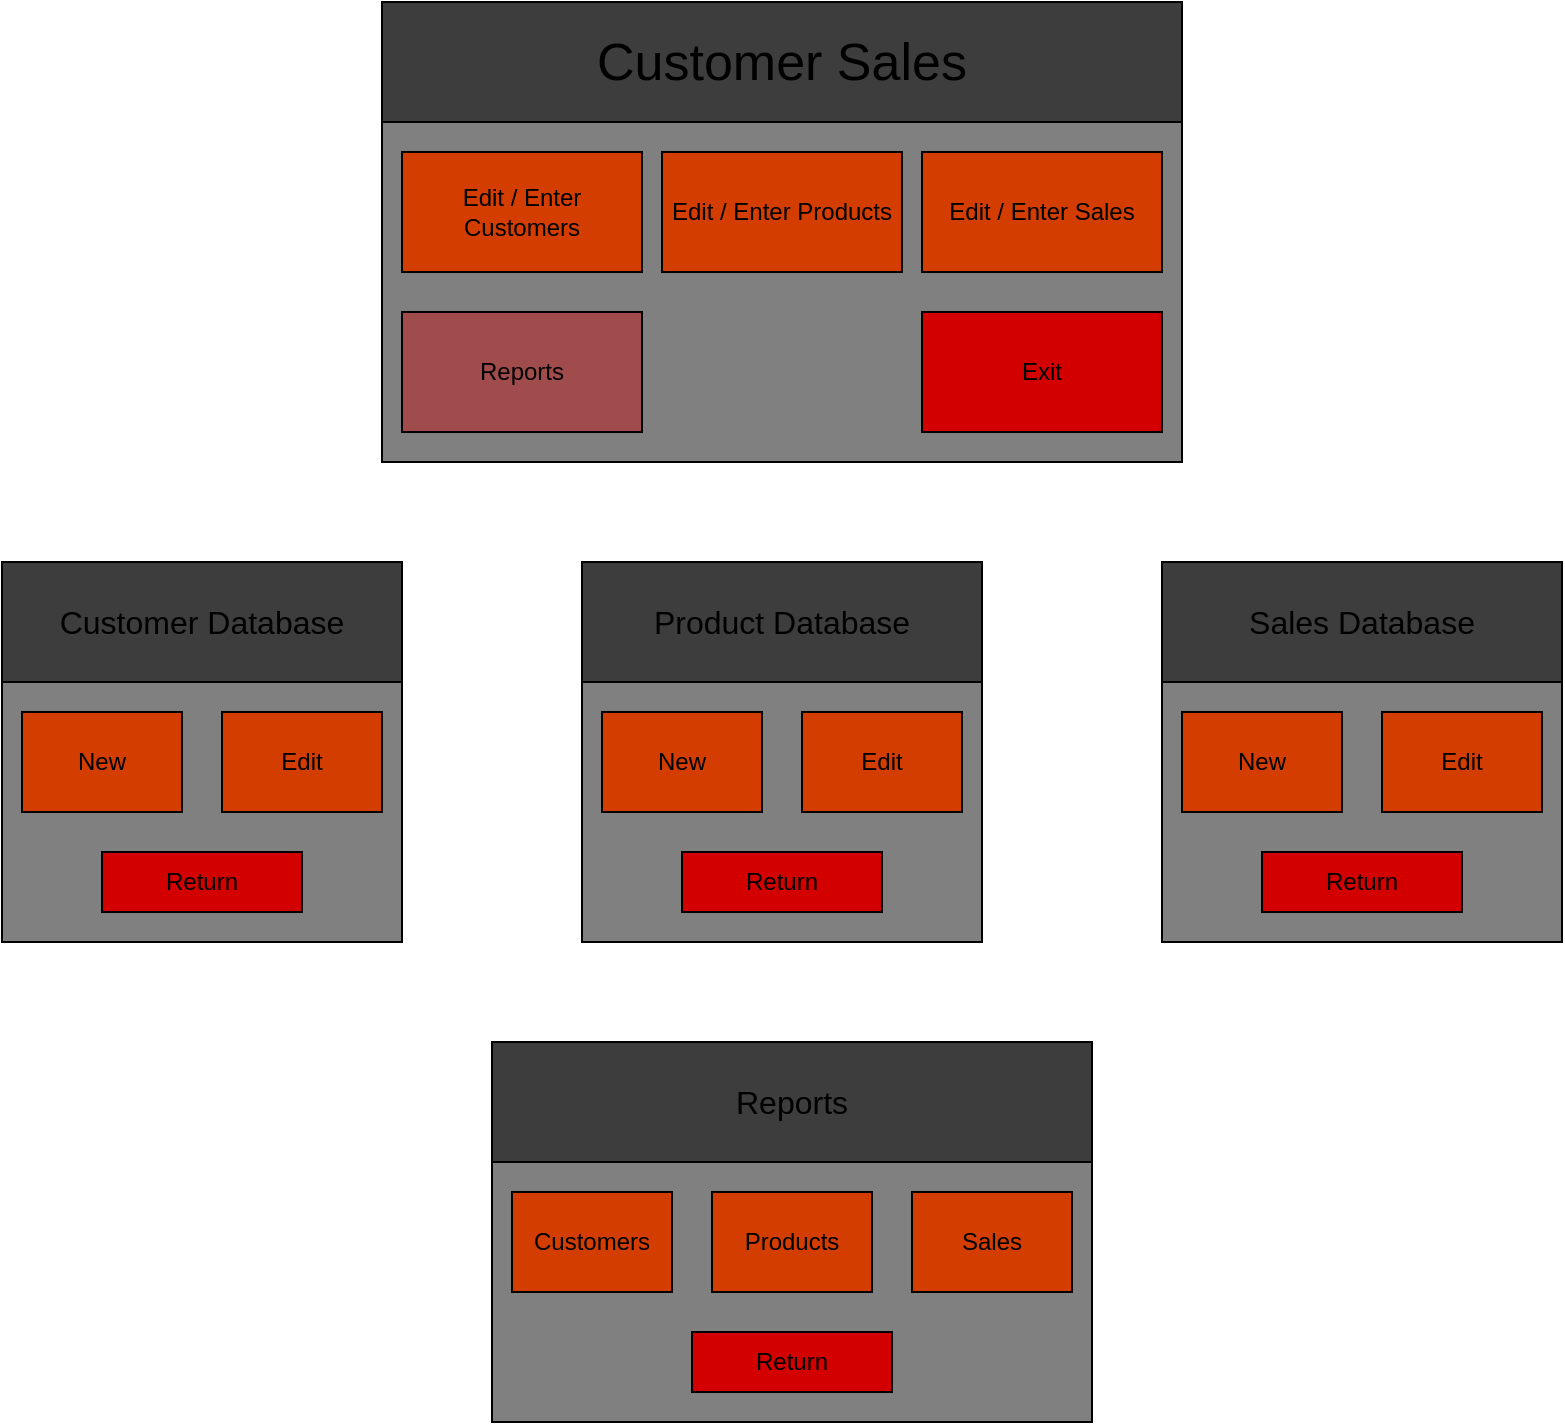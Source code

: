 <mxfile version="14.9.6" type="device"><diagram id="0bgC2i9gYUziLeKzmZqb" name="Page-1"><mxGraphModel dx="868" dy="510" grid="1" gridSize="10" guides="1" tooltips="1" connect="1" arrows="1" fold="1" page="1" pageScale="1" pageWidth="850" pageHeight="1100" background="none" math="0" shadow="0"><root><mxCell id="0"/><mxCell id="1" parent="0"/><mxCell id="SWiy3mfXILLTWg3JHDC7-1" value="" style="rounded=0;whiteSpace=wrap;html=1;fillColor=#808080;" parent="1" vertex="1"><mxGeometry x="220" width="400" height="230" as="geometry"/></mxCell><mxCell id="SWiy3mfXILLTWg3JHDC7-3" value="&lt;font style=&quot;font-size: 26px&quot;&gt;Customer Sales&lt;/font&gt;" style="rounded=0;whiteSpace=wrap;html=1;fillColor=#3D3D3D;" parent="1" vertex="1"><mxGeometry x="220" width="400" height="60" as="geometry"/></mxCell><mxCell id="SWiy3mfXILLTWg3JHDC7-4" value="Edit / Enter Sales" style="rounded=0;whiteSpace=wrap;html=1;fillColor=#d33d00;" parent="1" vertex="1"><mxGeometry x="490" y="75" width="120" height="60" as="geometry"/></mxCell><mxCell id="SWiy3mfXILLTWg3JHDC7-5" value="Edit / Enter Products" style="rounded=0;whiteSpace=wrap;html=1;fillColor=#d33d00;" parent="1" vertex="1"><mxGeometry x="360" y="75" width="120" height="60" as="geometry"/></mxCell><mxCell id="SWiy3mfXILLTWg3JHDC7-6" value="Edit / Enter Customers" style="rounded=0;whiteSpace=wrap;html=1;fillColor=#d33d00;" parent="1" vertex="1"><mxGeometry x="230" y="75" width="120" height="60" as="geometry"/></mxCell><mxCell id="SWiy3mfXILLTWg3JHDC7-7" value="Reports" style="rounded=0;whiteSpace=wrap;html=1;fillColor=#A14C4C;" parent="1" vertex="1"><mxGeometry x="230" y="155" width="120" height="60" as="geometry"/></mxCell><mxCell id="SWiy3mfXILLTWg3JHDC7-8" value="Exit" style="rounded=0;whiteSpace=wrap;html=1;fillColor=#d30000;" parent="1" vertex="1"><mxGeometry x="490" y="155" width="120" height="60" as="geometry"/></mxCell><mxCell id="SWiy3mfXILLTWg3JHDC7-9" value="" style="rounded=0;whiteSpace=wrap;html=1;fillColor=#808080;" parent="1" vertex="1"><mxGeometry x="30" y="280" width="200" height="190" as="geometry"/></mxCell><mxCell id="SWiy3mfXILLTWg3JHDC7-10" value="&lt;font style=&quot;font-size: 16px&quot;&gt;Customer Database&lt;/font&gt;" style="rounded=0;whiteSpace=wrap;html=1;fillColor=#3D3D3D;" parent="1" vertex="1"><mxGeometry x="30" y="280" width="200" height="60" as="geometry"/></mxCell><mxCell id="SWiy3mfXILLTWg3JHDC7-11" value="New" style="rounded=0;whiteSpace=wrap;html=1;fillColor=#d33d00;" parent="1" vertex="1"><mxGeometry x="40" y="355" width="80" height="50" as="geometry"/></mxCell><mxCell id="SWiy3mfXILLTWg3JHDC7-12" value="Edit" style="rounded=0;whiteSpace=wrap;html=1;fillColor=#d33d00;" parent="1" vertex="1"><mxGeometry x="140" y="355" width="80" height="50" as="geometry"/></mxCell><mxCell id="SWiy3mfXILLTWg3JHDC7-13" value="Return" style="rounded=0;whiteSpace=wrap;html=1;fillColor=#d30000;" parent="1" vertex="1"><mxGeometry x="80" y="425" width="100" height="30" as="geometry"/></mxCell><mxCell id="SWiy3mfXILLTWg3JHDC7-14" value="" style="rounded=0;whiteSpace=wrap;html=1;fillColor=#808080;" parent="1" vertex="1"><mxGeometry x="320" y="280" width="200" height="190" as="geometry"/></mxCell><mxCell id="SWiy3mfXILLTWg3JHDC7-15" value="&lt;font style=&quot;font-size: 16px&quot;&gt;Product Database&lt;/font&gt;" style="rounded=0;whiteSpace=wrap;html=1;fillColor=#3D3D3D;" parent="1" vertex="1"><mxGeometry x="320" y="280" width="200" height="60" as="geometry"/></mxCell><mxCell id="SWiy3mfXILLTWg3JHDC7-16" value="New" style="rounded=0;whiteSpace=wrap;html=1;fillColor=#d33d00;" parent="1" vertex="1"><mxGeometry x="330" y="355" width="80" height="50" as="geometry"/></mxCell><mxCell id="SWiy3mfXILLTWg3JHDC7-17" value="Edit" style="rounded=0;whiteSpace=wrap;html=1;fillColor=#d33d00;" parent="1" vertex="1"><mxGeometry x="430" y="355" width="80" height="50" as="geometry"/></mxCell><mxCell id="SWiy3mfXILLTWg3JHDC7-18" value="Return" style="rounded=0;whiteSpace=wrap;html=1;fillColor=#d30000;" parent="1" vertex="1"><mxGeometry x="370" y="425" width="100" height="30" as="geometry"/></mxCell><mxCell id="SWiy3mfXILLTWg3JHDC7-19" value="" style="rounded=0;whiteSpace=wrap;html=1;fillColor=#808080;" parent="1" vertex="1"><mxGeometry x="610" y="280" width="200" height="190" as="geometry"/></mxCell><mxCell id="SWiy3mfXILLTWg3JHDC7-20" value="&lt;font style=&quot;font-size: 16px&quot;&gt;Sales Database&lt;/font&gt;" style="rounded=0;whiteSpace=wrap;html=1;fillColor=#3D3D3D;" parent="1" vertex="1"><mxGeometry x="610" y="280" width="200" height="60" as="geometry"/></mxCell><mxCell id="SWiy3mfXILLTWg3JHDC7-21" value="New" style="rounded=0;whiteSpace=wrap;html=1;fillColor=#d33d00;" parent="1" vertex="1"><mxGeometry x="620" y="355" width="80" height="50" as="geometry"/></mxCell><mxCell id="SWiy3mfXILLTWg3JHDC7-22" value="Edit" style="rounded=0;whiteSpace=wrap;html=1;fillColor=#d33d00;" parent="1" vertex="1"><mxGeometry x="720" y="355" width="80" height="50" as="geometry"/></mxCell><mxCell id="SWiy3mfXILLTWg3JHDC7-23" value="Return" style="rounded=0;whiteSpace=wrap;html=1;fillColor=#d30000;" parent="1" vertex="1"><mxGeometry x="660" y="425" width="100" height="30" as="geometry"/></mxCell><mxCell id="SWiy3mfXILLTWg3JHDC7-24" value="" style="rounded=0;whiteSpace=wrap;html=1;fillColor=#808080;" parent="1" vertex="1"><mxGeometry x="275" y="520" width="300" height="190" as="geometry"/></mxCell><mxCell id="SWiy3mfXILLTWg3JHDC7-25" value="&lt;font style=&quot;font-size: 16px&quot;&gt;Reports&lt;/font&gt;" style="rounded=0;whiteSpace=wrap;html=1;fillColor=#3D3D3D;" parent="1" vertex="1"><mxGeometry x="275" y="520" width="300" height="60" as="geometry"/></mxCell><mxCell id="SWiy3mfXILLTWg3JHDC7-26" value="Customers" style="rounded=0;whiteSpace=wrap;html=1;fillColor=#d33d00;" parent="1" vertex="1"><mxGeometry x="285" y="595" width="80" height="50" as="geometry"/></mxCell><mxCell id="SWiy3mfXILLTWg3JHDC7-27" value="Products" style="rounded=0;whiteSpace=wrap;html=1;fillColor=#d33d00;" parent="1" vertex="1"><mxGeometry x="385" y="595" width="80" height="50" as="geometry"/></mxCell><mxCell id="SWiy3mfXILLTWg3JHDC7-28" value="Return" style="rounded=0;whiteSpace=wrap;html=1;fillColor=#d30000;" parent="1" vertex="1"><mxGeometry x="375" y="665" width="100" height="30" as="geometry"/></mxCell><mxCell id="hh0PccFLNlY1eJlFA-sZ-1" value="Sales" style="rounded=0;whiteSpace=wrap;html=1;fillColor=#d33d00;" vertex="1" parent="1"><mxGeometry x="485" y="595" width="80" height="50" as="geometry"/></mxCell></root></mxGraphModel></diagram></mxfile>